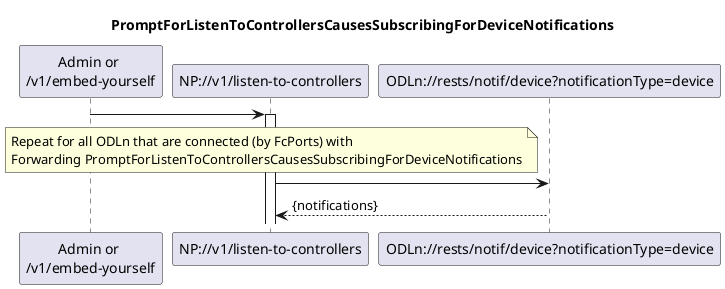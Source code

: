 @startuml is005_SubscribingForDeviceNotifications
skinparam responseMessageBelowArrow true

title PromptForListenToControllersCausesSubscribingForDeviceNotifications

participant "Admin or \n/v1/embed-yourself" as Requestor
participant "NP://v1/listen-to-controllers" as NP_listen
participant "ODLn://rests/notif/device?notificationType=device" as ODLn

Requestor -> NP_listen
activate NP_listen

note over NP_listen
Repeat for all ODLn that are connected (by FcPorts) with
Forwarding PromptForListenToControllersCausesSubscribingForDeviceNotifications
end note

NP_listen -> ODLn
ODLn --> NP_listen: {notifications}

@enduml
